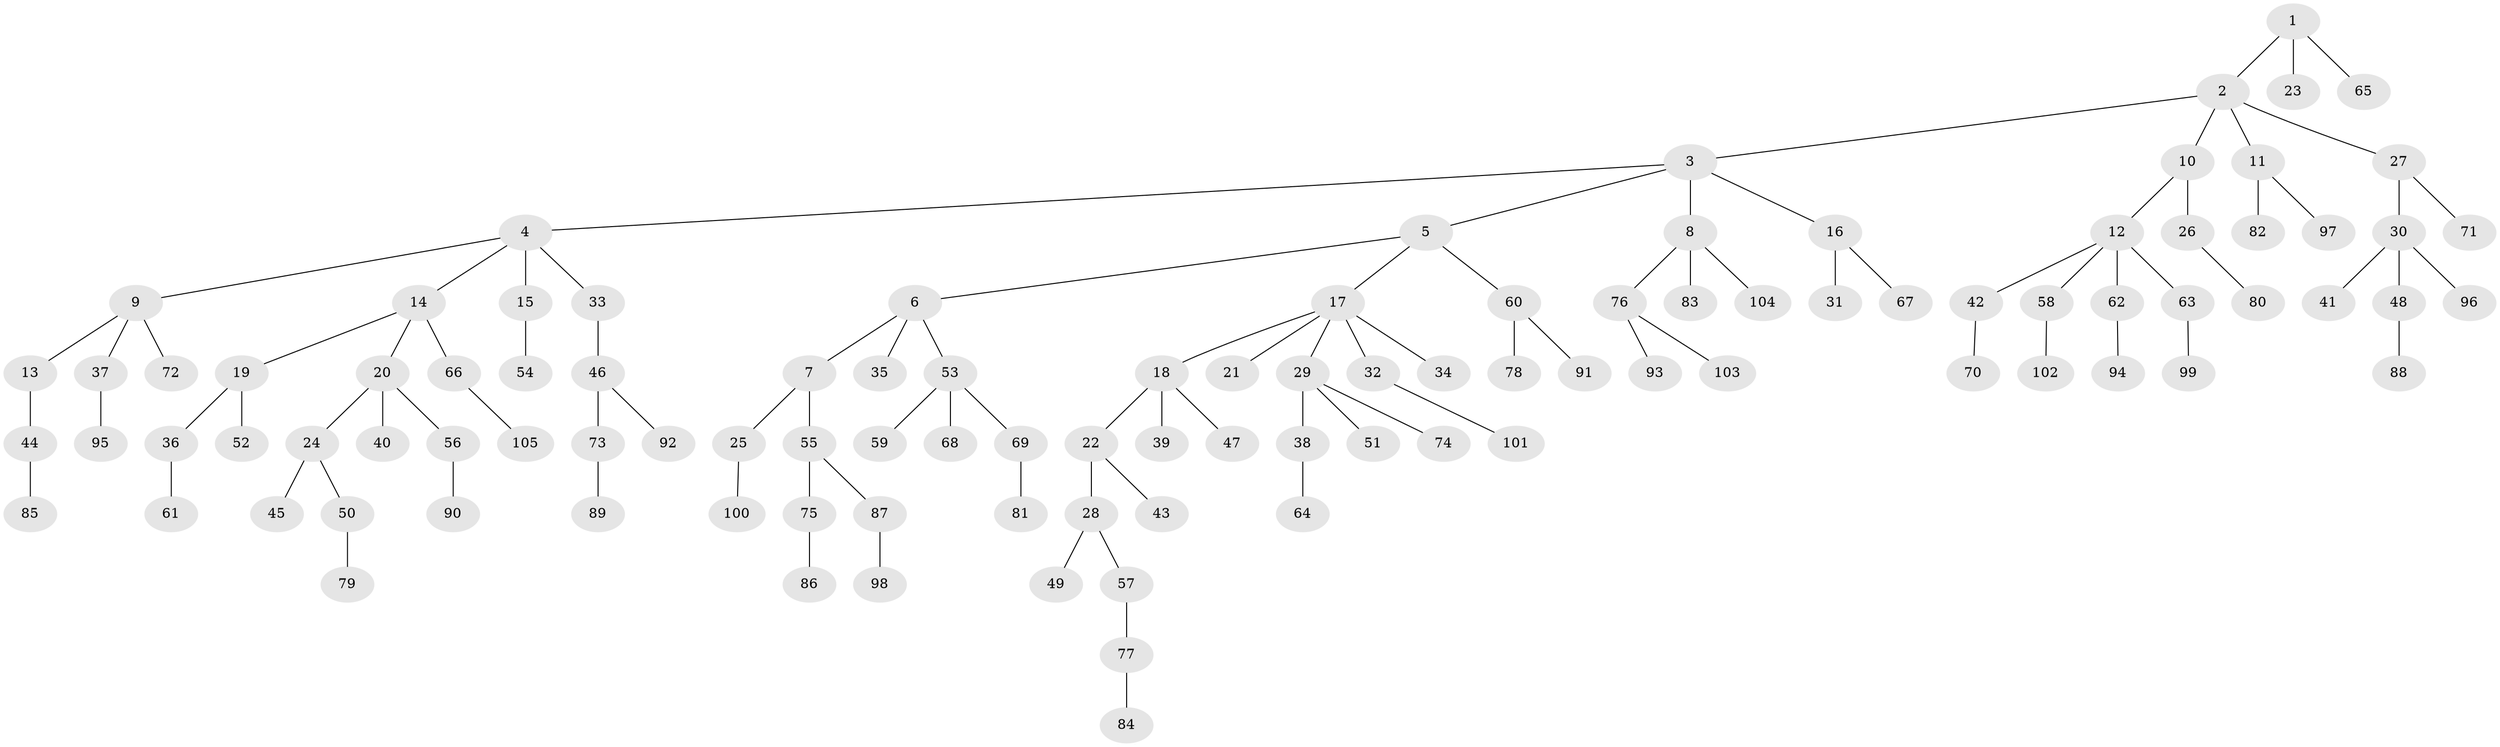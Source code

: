 // coarse degree distribution, {6: 0.015384615384615385, 8: 0.03076923076923077, 4: 0.03076923076923077, 5: 0.046153846153846156, 3: 0.1076923076923077, 2: 0.18461538461538463, 1: 0.5846153846153846}
// Generated by graph-tools (version 1.1) at 2025/42/03/06/25 10:42:03]
// undirected, 105 vertices, 104 edges
graph export_dot {
graph [start="1"]
  node [color=gray90,style=filled];
  1;
  2;
  3;
  4;
  5;
  6;
  7;
  8;
  9;
  10;
  11;
  12;
  13;
  14;
  15;
  16;
  17;
  18;
  19;
  20;
  21;
  22;
  23;
  24;
  25;
  26;
  27;
  28;
  29;
  30;
  31;
  32;
  33;
  34;
  35;
  36;
  37;
  38;
  39;
  40;
  41;
  42;
  43;
  44;
  45;
  46;
  47;
  48;
  49;
  50;
  51;
  52;
  53;
  54;
  55;
  56;
  57;
  58;
  59;
  60;
  61;
  62;
  63;
  64;
  65;
  66;
  67;
  68;
  69;
  70;
  71;
  72;
  73;
  74;
  75;
  76;
  77;
  78;
  79;
  80;
  81;
  82;
  83;
  84;
  85;
  86;
  87;
  88;
  89;
  90;
  91;
  92;
  93;
  94;
  95;
  96;
  97;
  98;
  99;
  100;
  101;
  102;
  103;
  104;
  105;
  1 -- 2;
  1 -- 23;
  1 -- 65;
  2 -- 3;
  2 -- 10;
  2 -- 11;
  2 -- 27;
  3 -- 4;
  3 -- 5;
  3 -- 8;
  3 -- 16;
  4 -- 9;
  4 -- 14;
  4 -- 15;
  4 -- 33;
  5 -- 6;
  5 -- 17;
  5 -- 60;
  6 -- 7;
  6 -- 35;
  6 -- 53;
  7 -- 25;
  7 -- 55;
  8 -- 76;
  8 -- 83;
  8 -- 104;
  9 -- 13;
  9 -- 37;
  9 -- 72;
  10 -- 12;
  10 -- 26;
  11 -- 82;
  11 -- 97;
  12 -- 42;
  12 -- 58;
  12 -- 62;
  12 -- 63;
  13 -- 44;
  14 -- 19;
  14 -- 20;
  14 -- 66;
  15 -- 54;
  16 -- 31;
  16 -- 67;
  17 -- 18;
  17 -- 21;
  17 -- 29;
  17 -- 32;
  17 -- 34;
  18 -- 22;
  18 -- 39;
  18 -- 47;
  19 -- 36;
  19 -- 52;
  20 -- 24;
  20 -- 40;
  20 -- 56;
  22 -- 28;
  22 -- 43;
  24 -- 45;
  24 -- 50;
  25 -- 100;
  26 -- 80;
  27 -- 30;
  27 -- 71;
  28 -- 49;
  28 -- 57;
  29 -- 38;
  29 -- 51;
  29 -- 74;
  30 -- 41;
  30 -- 48;
  30 -- 96;
  32 -- 101;
  33 -- 46;
  36 -- 61;
  37 -- 95;
  38 -- 64;
  42 -- 70;
  44 -- 85;
  46 -- 73;
  46 -- 92;
  48 -- 88;
  50 -- 79;
  53 -- 59;
  53 -- 68;
  53 -- 69;
  55 -- 75;
  55 -- 87;
  56 -- 90;
  57 -- 77;
  58 -- 102;
  60 -- 78;
  60 -- 91;
  62 -- 94;
  63 -- 99;
  66 -- 105;
  69 -- 81;
  73 -- 89;
  75 -- 86;
  76 -- 93;
  76 -- 103;
  77 -- 84;
  87 -- 98;
}
